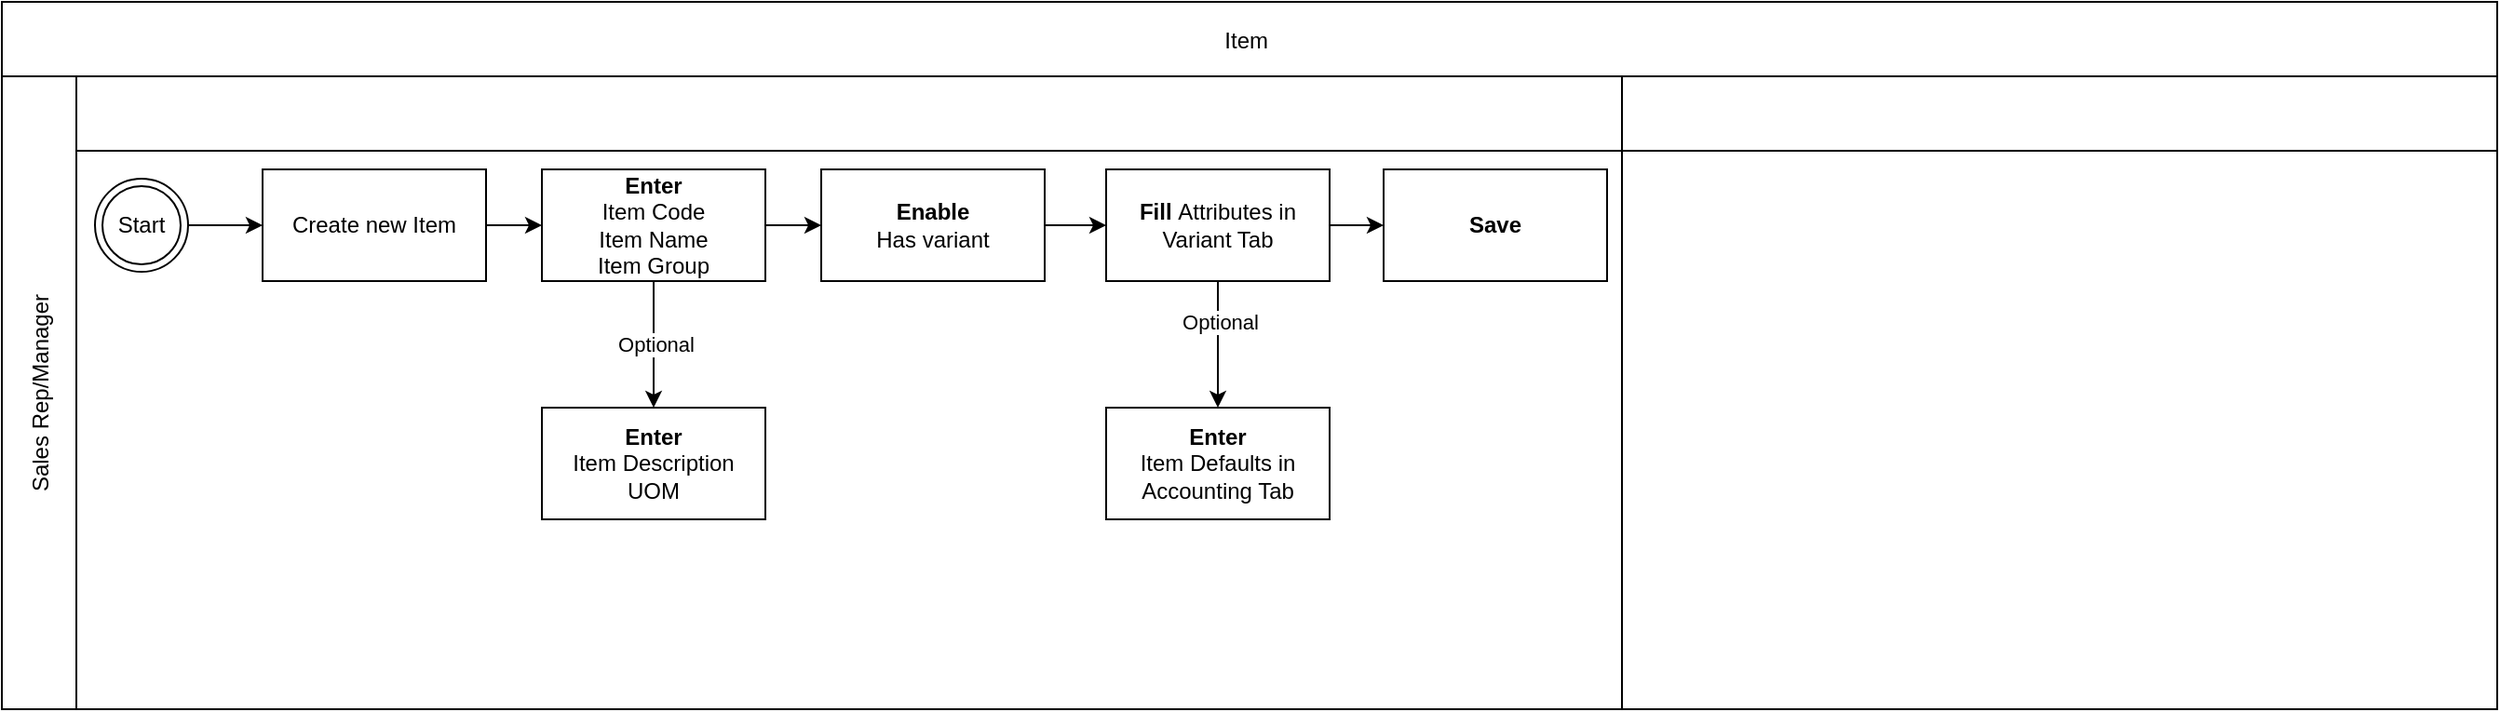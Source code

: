 <mxfile version="28.0.6">
  <diagram name="Page-1" id="7nmeBrieRMO4y6cBd2v6">
    <mxGraphModel dx="1056" dy="489" grid="1" gridSize="10" guides="1" tooltips="1" connect="1" arrows="1" fold="1" page="1" pageScale="1" pageWidth="1400" pageHeight="850" math="0" shadow="0">
      <root>
        <mxCell id="0" />
        <mxCell id="1" parent="0" />
        <mxCell id="wHQ6A-BeQl_VT4TfjC7u-1" value="Item " style="shape=table;childLayout=tableLayout;startSize=40;collapsible=0;recursiveResize=0;expand=0;" vertex="1" parent="1">
          <mxGeometry x="80" y="40" width="1340" height="380" as="geometry" />
        </mxCell>
        <mxCell id="wHQ6A-BeQl_VT4TfjC7u-2" value="Sales Rep/Manager" style="shape=tableRow;horizontal=0;swimlaneHead=0;swimlaneBody=0;top=0;left=0;strokeColor=inherit;bottom=0;right=0;dropTarget=0;fontStyle=0;fillColor=none;points=[[0,0.5],[1,0.5]];portConstraint=eastwest;startSize=40;collapsible=0;recursiveResize=0;expand=0;" vertex="1" parent="wHQ6A-BeQl_VT4TfjC7u-1">
          <mxGeometry y="40" width="1340" height="340" as="geometry" />
        </mxCell>
        <mxCell id="wHQ6A-BeQl_VT4TfjC7u-3" value="" style="swimlane;swimlaneHead=0;swimlaneBody=0;fontStyle=0;strokeColor=inherit;connectable=0;fillColor=none;startSize=40;collapsible=0;recursiveResize=0;expand=0;" vertex="1" parent="wHQ6A-BeQl_VT4TfjC7u-2">
          <mxGeometry x="40" width="830" height="340" as="geometry">
            <mxRectangle width="830" height="340" as="alternateBounds" />
          </mxGeometry>
        </mxCell>
        <mxCell id="wHQ6A-BeQl_VT4TfjC7u-6" value="Start" style="ellipse;shape=doubleEllipse;html=1;dashed=0;whiteSpace=wrap;aspect=fixed;" vertex="1" parent="wHQ6A-BeQl_VT4TfjC7u-3">
          <mxGeometry x="10" y="55" width="50" height="50" as="geometry" />
        </mxCell>
        <mxCell id="wHQ6A-BeQl_VT4TfjC7u-10" value="Create new Item" style="points=[[0.25,0,0],[0.5,0,0],[0.75,0,0],[1,0.25,0],[1,0.5,0],[1,0.75,0],[0.75,1,0],[0.5,1,0],[0.25,1,0],[0,0.75,0],[0,0.5,0],[0,0.25,0]];shape=mxgraph.bpmn.task2;whiteSpace=wrap;rectStyle=rounded;size=10;html=1;container=1;expand=0;collapsible=0;taskMarker=abstract;isLoopSub=1;" vertex="1" parent="wHQ6A-BeQl_VT4TfjC7u-3">
          <mxGeometry x="100" y="50" width="120" height="60" as="geometry" />
        </mxCell>
        <mxCell id="wHQ6A-BeQl_VT4TfjC7u-16" value="" style="edgeStyle=orthogonalEdgeStyle;rounded=0;orthogonalLoop=1;jettySize=auto;html=1;" edge="1" parent="wHQ6A-BeQl_VT4TfjC7u-3" source="wHQ6A-BeQl_VT4TfjC7u-12" target="wHQ6A-BeQl_VT4TfjC7u-15">
          <mxGeometry relative="1" as="geometry" />
        </mxCell>
        <mxCell id="wHQ6A-BeQl_VT4TfjC7u-17" value="Optional" style="edgeLabel;html=1;align=center;verticalAlign=middle;resizable=0;points=[];" vertex="1" connectable="0" parent="wHQ6A-BeQl_VT4TfjC7u-16">
          <mxGeometry x="-0.02" y="1" relative="1" as="geometry">
            <mxPoint as="offset" />
          </mxGeometry>
        </mxCell>
        <mxCell id="wHQ6A-BeQl_VT4TfjC7u-19" value="" style="edgeStyle=orthogonalEdgeStyle;rounded=0;orthogonalLoop=1;jettySize=auto;html=1;" edge="1" parent="wHQ6A-BeQl_VT4TfjC7u-3" source="wHQ6A-BeQl_VT4TfjC7u-12" target="wHQ6A-BeQl_VT4TfjC7u-18">
          <mxGeometry relative="1" as="geometry" />
        </mxCell>
        <mxCell id="wHQ6A-BeQl_VT4TfjC7u-12" value="&lt;b&gt;Enter&lt;/b&gt;&lt;br&gt;Item Code&lt;br&gt;Item Name&lt;br&gt;Item Group" style="points=[[0.25,0,0],[0.5,0,0],[0.75,0,0],[1,0.25,0],[1,0.5,0],[1,0.75,0],[0.75,1,0],[0.5,1,0],[0.25,1,0],[0,0.75,0],[0,0.5,0],[0,0.25,0]];shape=mxgraph.bpmn.task2;whiteSpace=wrap;rectStyle=rounded;size=10;html=1;container=1;expand=0;collapsible=0;taskMarker=abstract;" vertex="1" parent="wHQ6A-BeQl_VT4TfjC7u-3">
          <mxGeometry x="250" y="50" width="120" height="60" as="geometry" />
        </mxCell>
        <mxCell id="wHQ6A-BeQl_VT4TfjC7u-15" value="&lt;b&gt;Enter&lt;/b&gt;&lt;br&gt;Item Description&lt;br&gt;UOM" style="points=[[0.25,0,0],[0.5,0,0],[0.75,0,0],[1,0.25,0],[1,0.5,0],[1,0.75,0],[0.75,1,0],[0.5,1,0],[0.25,1,0],[0,0.75,0],[0,0.5,0],[0,0.25,0]];shape=mxgraph.bpmn.task2;whiteSpace=wrap;rectStyle=rounded;size=10;html=1;container=1;expand=0;collapsible=0;taskMarker=abstract;" vertex="1" parent="wHQ6A-BeQl_VT4TfjC7u-3">
          <mxGeometry x="250" y="178" width="120" height="60" as="geometry" />
        </mxCell>
        <mxCell id="wHQ6A-BeQl_VT4TfjC7u-18" value="&lt;b&gt;Enable&lt;br&gt;&lt;/b&gt;Has variant" style="points=[[0.25,0,0],[0.5,0,0],[0.75,0,0],[1,0.25,0],[1,0.5,0],[1,0.75,0],[0.75,1,0],[0.5,1,0],[0.25,1,0],[0,0.75,0],[0,0.5,0],[0,0.25,0]];shape=mxgraph.bpmn.task2;whiteSpace=wrap;rectStyle=rounded;size=10;html=1;container=1;expand=0;collapsible=0;taskMarker=abstract;" vertex="1" parent="wHQ6A-BeQl_VT4TfjC7u-3">
          <mxGeometry x="400" y="50" width="120" height="60" as="geometry" />
        </mxCell>
        <mxCell id="wHQ6A-BeQl_VT4TfjC7u-20" style="edgeStyle=orthogonalEdgeStyle;rounded=0;orthogonalLoop=1;jettySize=auto;html=1;exitX=1;exitY=0.5;exitDx=0;exitDy=0;exitPerimeter=0;entryX=0;entryY=0.5;entryDx=0;entryDy=0;entryPerimeter=0;" edge="1" parent="wHQ6A-BeQl_VT4TfjC7u-3" source="wHQ6A-BeQl_VT4TfjC7u-10" target="wHQ6A-BeQl_VT4TfjC7u-12">
          <mxGeometry relative="1" as="geometry" />
        </mxCell>
        <mxCell id="wHQ6A-BeQl_VT4TfjC7u-21" style="edgeStyle=orthogonalEdgeStyle;rounded=0;orthogonalLoop=1;jettySize=auto;html=1;exitX=1;exitY=0.5;exitDx=0;exitDy=0;entryX=0;entryY=0.5;entryDx=0;entryDy=0;entryPerimeter=0;" edge="1" parent="wHQ6A-BeQl_VT4TfjC7u-3" source="wHQ6A-BeQl_VT4TfjC7u-6" target="wHQ6A-BeQl_VT4TfjC7u-10">
          <mxGeometry relative="1" as="geometry" />
        </mxCell>
        <mxCell id="wHQ6A-BeQl_VT4TfjC7u-25" value="" style="edgeStyle=orthogonalEdgeStyle;rounded=0;orthogonalLoop=1;jettySize=auto;html=1;" edge="1" parent="wHQ6A-BeQl_VT4TfjC7u-3" source="wHQ6A-BeQl_VT4TfjC7u-22" target="wHQ6A-BeQl_VT4TfjC7u-24">
          <mxGeometry relative="1" as="geometry" />
        </mxCell>
        <mxCell id="wHQ6A-BeQl_VT4TfjC7u-28" value="" style="edgeStyle=orthogonalEdgeStyle;rounded=0;orthogonalLoop=1;jettySize=auto;html=1;" edge="1" parent="wHQ6A-BeQl_VT4TfjC7u-3" source="wHQ6A-BeQl_VT4TfjC7u-22" target="wHQ6A-BeQl_VT4TfjC7u-27">
          <mxGeometry relative="1" as="geometry" />
        </mxCell>
        <mxCell id="wHQ6A-BeQl_VT4TfjC7u-29" value="Optional" style="edgeLabel;html=1;align=center;verticalAlign=middle;resizable=0;points=[];" vertex="1" connectable="0" parent="wHQ6A-BeQl_VT4TfjC7u-28">
          <mxGeometry x="-0.372" y="1" relative="1" as="geometry">
            <mxPoint as="offset" />
          </mxGeometry>
        </mxCell>
        <mxCell id="wHQ6A-BeQl_VT4TfjC7u-22" value="&lt;b&gt;Fill &lt;/b&gt;Attributes in Variant Tab" style="points=[[0.25,0,0],[0.5,0,0],[0.75,0,0],[1,0.25,0],[1,0.5,0],[1,0.75,0],[0.75,1,0],[0.5,1,0],[0.25,1,0],[0,0.75,0],[0,0.5,0],[0,0.25,0]];shape=mxgraph.bpmn.task2;whiteSpace=wrap;rectStyle=rounded;size=10;html=1;container=1;expand=0;collapsible=0;taskMarker=abstract;" vertex="1" parent="wHQ6A-BeQl_VT4TfjC7u-3">
          <mxGeometry x="553" y="50" width="120" height="60" as="geometry" />
        </mxCell>
        <mxCell id="wHQ6A-BeQl_VT4TfjC7u-23" value="" style="edgeStyle=orthogonalEdgeStyle;rounded=0;orthogonalLoop=1;jettySize=auto;html=1;" edge="1" parent="wHQ6A-BeQl_VT4TfjC7u-3" source="wHQ6A-BeQl_VT4TfjC7u-18" target="wHQ6A-BeQl_VT4TfjC7u-22">
          <mxGeometry relative="1" as="geometry" />
        </mxCell>
        <mxCell id="wHQ6A-BeQl_VT4TfjC7u-24" value="&lt;b&gt;Save&lt;/b&gt;" style="points=[[0.25,0,0],[0.5,0,0],[0.75,0,0],[1,0.25,0],[1,0.5,0],[1,0.75,0],[0.75,1,0],[0.5,1,0],[0.25,1,0],[0,0.75,0],[0,0.5,0],[0,0.25,0]];shape=mxgraph.bpmn.task2;whiteSpace=wrap;rectStyle=rounded;size=10;html=1;container=1;expand=0;collapsible=0;taskMarker=abstract;" vertex="1" parent="wHQ6A-BeQl_VT4TfjC7u-3">
          <mxGeometry x="702" y="50" width="120" height="60" as="geometry" />
        </mxCell>
        <mxCell id="wHQ6A-BeQl_VT4TfjC7u-26" value="" style="shape=image;html=1;verticalAlign=top;verticalLabelPosition=bottom;labelBackgroundColor=#ffffff;imageAspect=0;aspect=fixed;image=https://icons.diagrams.net/icon-cache1/One_bit-2016/onebit_34-1106.png" vertex="1" parent="wHQ6A-BeQl_VT4TfjC7u-24">
          <mxGeometry x="77" y="22" width="18" height="18" as="geometry" />
        </mxCell>
        <mxCell id="wHQ6A-BeQl_VT4TfjC7u-27" value="&lt;b&gt;Enter&lt;/b&gt;&lt;br&gt;Item Defaults in Accounting Tab" style="points=[[0.25,0,0],[0.5,0,0],[0.75,0,0],[1,0.25,0],[1,0.5,0],[1,0.75,0],[0.75,1,0],[0.5,1,0],[0.25,1,0],[0,0.75,0],[0,0.5,0],[0,0.25,0]];shape=mxgraph.bpmn.task2;whiteSpace=wrap;rectStyle=rounded;size=10;html=1;container=1;expand=0;collapsible=0;taskMarker=abstract;" vertex="1" parent="wHQ6A-BeQl_VT4TfjC7u-3">
          <mxGeometry x="553" y="178" width="120" height="60" as="geometry" />
        </mxCell>
        <mxCell id="wHQ6A-BeQl_VT4TfjC7u-7" style="swimlane;swimlaneHead=0;swimlaneBody=0;fontStyle=0;strokeColor=inherit;connectable=0;fillColor=none;startSize=40;collapsible=0;recursiveResize=0;expand=0;" vertex="1" parent="wHQ6A-BeQl_VT4TfjC7u-2">
          <mxGeometry x="870" width="470" height="340" as="geometry">
            <mxRectangle width="470" height="340" as="alternateBounds" />
          </mxGeometry>
        </mxCell>
      </root>
    </mxGraphModel>
  </diagram>
</mxfile>
